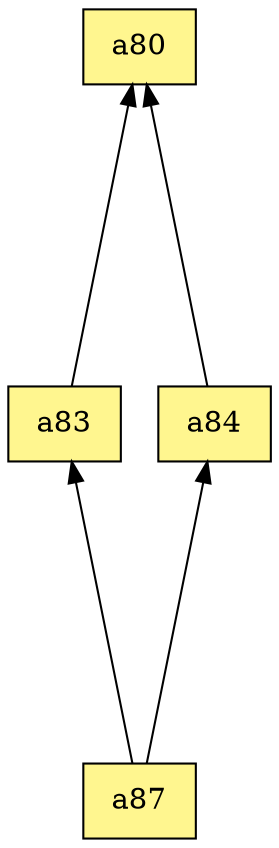 digraph G {
rankdir=BT;ranksep="2.0";
"a83" [shape=record,fillcolor=khaki1,style=filled,label="{a83}"];
"a87" [shape=record,fillcolor=khaki1,style=filled,label="{a87}"];
"a84" [shape=record,fillcolor=khaki1,style=filled,label="{a84}"];
"a80" [shape=record,fillcolor=khaki1,style=filled,label="{a80}"];
"a83" -> "a80"
"a87" -> "a83"
"a87" -> "a84"
"a84" -> "a80"
}
